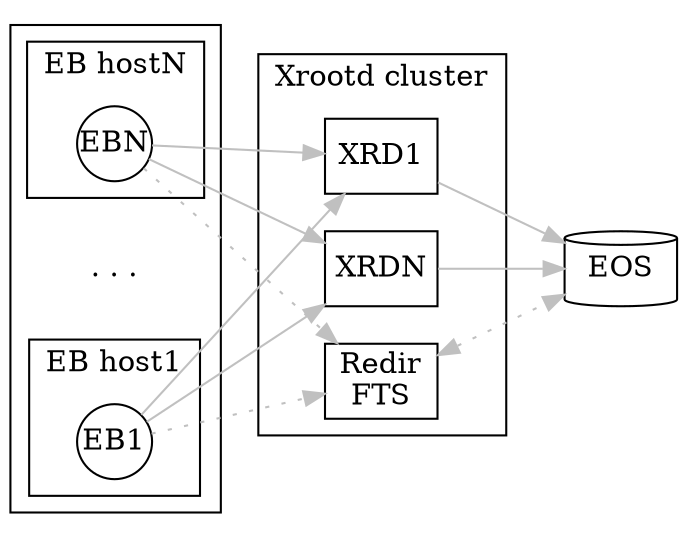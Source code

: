 digraph doob {
	rankdir=LR
	splines=line
	node[style=solid,fixedsize=true,label="",color=black,shape=circle];
	edge[color=gray];

	subgraph cluster_daq {
		subgraph cluster_uoobN {
			label="EB hostN";
			ebn[label="EBN"]
		}
		subgraph cluster_uoobdot {
			label="";
			color=white;
			dotdot[shape=none,label=". . ."];
		}
		subgraph cluster_uoob1 {
			label="EB host1";
			eb1[label="EB1"]
		}
	}
	subgraph cluster_xrd {
		label="Xrootd cluster"
		xrdredir[label="Redir\nFTS",shape=box];
		xrd1[label="XRD1",shape=box];
		xrdN[label="XRDN",shape=box]
	}

	eos[shape=cylinder,label="EOS"];

	ebn->xrdredir[style=dotted];
	ebn->xrd1;
	ebn->xrdN;

	dotdot->xrdredir[style=invis];
	dotdot->xrd1[style=invis];
	dotdot->xrdN[style=invis];


	eb1->xrdredir[style=dotted];
	eb1->xrd1;
	eb1->xrdN;
	
	xrdredir->eos[dir=both,style=dotted];
	
	xrd1->eos;
	xrdN->eos;
}